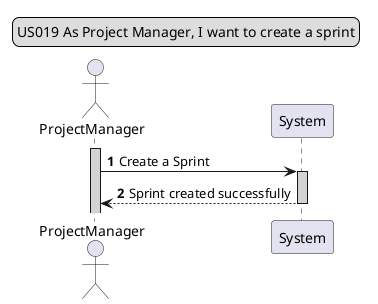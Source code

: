 
@startuml

legend top
US019 As Project Manager, I want to create a sprint
end legend

autonumber
autoactivate on
actor ProjectManager as ProjectManager
activate ProjectManager #lightgrey

ProjectManager -> System #lightgrey: Create a Sprint
System --> ProjectManager: Sprint created successfully


@enduml

